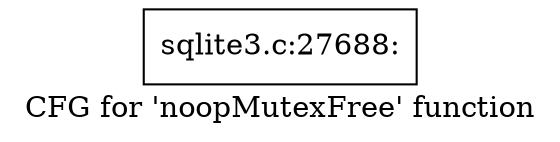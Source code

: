 digraph "CFG for 'noopMutexFree' function" {
	label="CFG for 'noopMutexFree' function";

	Node0x55c0f52ee090 [shape=record,label="{sqlite3.c:27688:}"];
}
